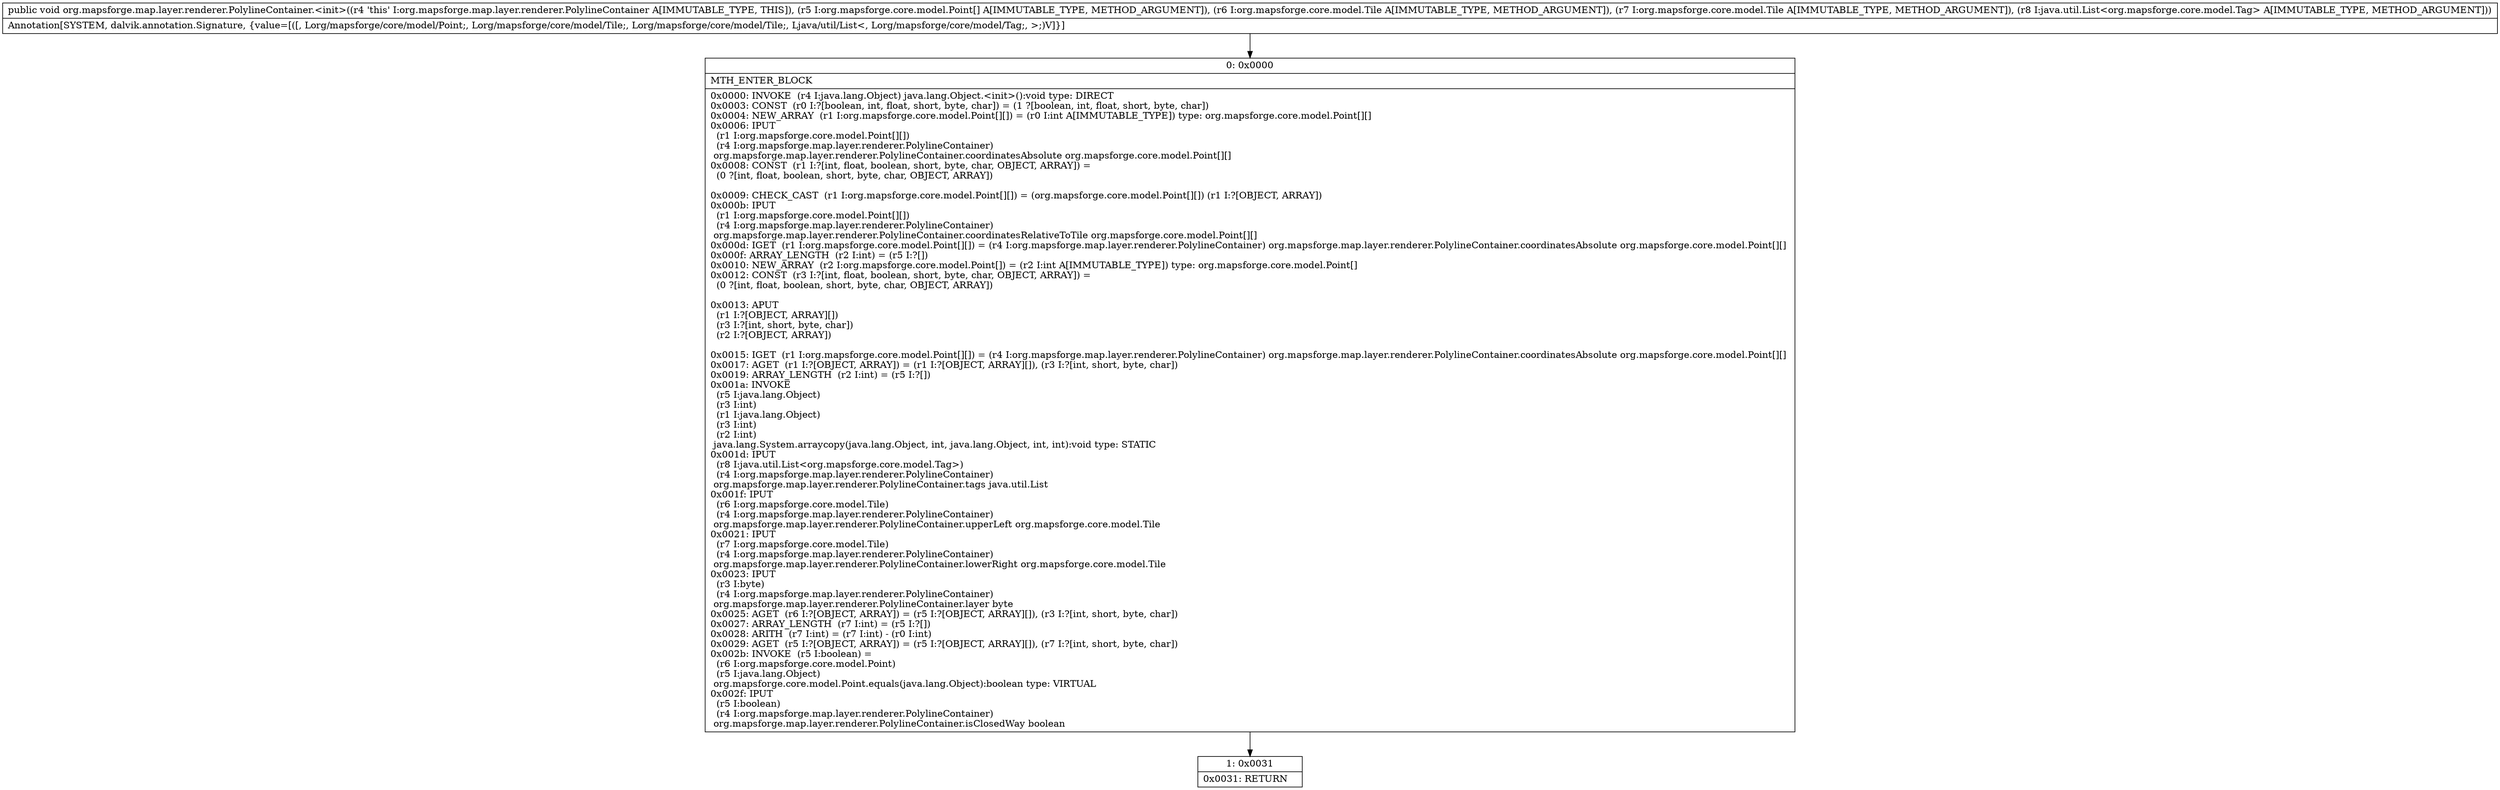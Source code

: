 digraph "CFG fororg.mapsforge.map.layer.renderer.PolylineContainer.\<init\>([Lorg\/mapsforge\/core\/model\/Point;Lorg\/mapsforge\/core\/model\/Tile;Lorg\/mapsforge\/core\/model\/Tile;Ljava\/util\/List;)V" {
Node_0 [shape=record,label="{0\:\ 0x0000|MTH_ENTER_BLOCK\l|0x0000: INVOKE  (r4 I:java.lang.Object) java.lang.Object.\<init\>():void type: DIRECT \l0x0003: CONST  (r0 I:?[boolean, int, float, short, byte, char]) = (1 ?[boolean, int, float, short, byte, char]) \l0x0004: NEW_ARRAY  (r1 I:org.mapsforge.core.model.Point[][]) = (r0 I:int A[IMMUTABLE_TYPE]) type: org.mapsforge.core.model.Point[][] \l0x0006: IPUT  \l  (r1 I:org.mapsforge.core.model.Point[][])\l  (r4 I:org.mapsforge.map.layer.renderer.PolylineContainer)\l org.mapsforge.map.layer.renderer.PolylineContainer.coordinatesAbsolute org.mapsforge.core.model.Point[][] \l0x0008: CONST  (r1 I:?[int, float, boolean, short, byte, char, OBJECT, ARRAY]) = \l  (0 ?[int, float, boolean, short, byte, char, OBJECT, ARRAY])\l \l0x0009: CHECK_CAST  (r1 I:org.mapsforge.core.model.Point[][]) = (org.mapsforge.core.model.Point[][]) (r1 I:?[OBJECT, ARRAY]) \l0x000b: IPUT  \l  (r1 I:org.mapsforge.core.model.Point[][])\l  (r4 I:org.mapsforge.map.layer.renderer.PolylineContainer)\l org.mapsforge.map.layer.renderer.PolylineContainer.coordinatesRelativeToTile org.mapsforge.core.model.Point[][] \l0x000d: IGET  (r1 I:org.mapsforge.core.model.Point[][]) = (r4 I:org.mapsforge.map.layer.renderer.PolylineContainer) org.mapsforge.map.layer.renderer.PolylineContainer.coordinatesAbsolute org.mapsforge.core.model.Point[][] \l0x000f: ARRAY_LENGTH  (r2 I:int) = (r5 I:?[]) \l0x0010: NEW_ARRAY  (r2 I:org.mapsforge.core.model.Point[]) = (r2 I:int A[IMMUTABLE_TYPE]) type: org.mapsforge.core.model.Point[] \l0x0012: CONST  (r3 I:?[int, float, boolean, short, byte, char, OBJECT, ARRAY]) = \l  (0 ?[int, float, boolean, short, byte, char, OBJECT, ARRAY])\l \l0x0013: APUT  \l  (r1 I:?[OBJECT, ARRAY][])\l  (r3 I:?[int, short, byte, char])\l  (r2 I:?[OBJECT, ARRAY])\l \l0x0015: IGET  (r1 I:org.mapsforge.core.model.Point[][]) = (r4 I:org.mapsforge.map.layer.renderer.PolylineContainer) org.mapsforge.map.layer.renderer.PolylineContainer.coordinatesAbsolute org.mapsforge.core.model.Point[][] \l0x0017: AGET  (r1 I:?[OBJECT, ARRAY]) = (r1 I:?[OBJECT, ARRAY][]), (r3 I:?[int, short, byte, char]) \l0x0019: ARRAY_LENGTH  (r2 I:int) = (r5 I:?[]) \l0x001a: INVOKE  \l  (r5 I:java.lang.Object)\l  (r3 I:int)\l  (r1 I:java.lang.Object)\l  (r3 I:int)\l  (r2 I:int)\l java.lang.System.arraycopy(java.lang.Object, int, java.lang.Object, int, int):void type: STATIC \l0x001d: IPUT  \l  (r8 I:java.util.List\<org.mapsforge.core.model.Tag\>)\l  (r4 I:org.mapsforge.map.layer.renderer.PolylineContainer)\l org.mapsforge.map.layer.renderer.PolylineContainer.tags java.util.List \l0x001f: IPUT  \l  (r6 I:org.mapsforge.core.model.Tile)\l  (r4 I:org.mapsforge.map.layer.renderer.PolylineContainer)\l org.mapsforge.map.layer.renderer.PolylineContainer.upperLeft org.mapsforge.core.model.Tile \l0x0021: IPUT  \l  (r7 I:org.mapsforge.core.model.Tile)\l  (r4 I:org.mapsforge.map.layer.renderer.PolylineContainer)\l org.mapsforge.map.layer.renderer.PolylineContainer.lowerRight org.mapsforge.core.model.Tile \l0x0023: IPUT  \l  (r3 I:byte)\l  (r4 I:org.mapsforge.map.layer.renderer.PolylineContainer)\l org.mapsforge.map.layer.renderer.PolylineContainer.layer byte \l0x0025: AGET  (r6 I:?[OBJECT, ARRAY]) = (r5 I:?[OBJECT, ARRAY][]), (r3 I:?[int, short, byte, char]) \l0x0027: ARRAY_LENGTH  (r7 I:int) = (r5 I:?[]) \l0x0028: ARITH  (r7 I:int) = (r7 I:int) \- (r0 I:int) \l0x0029: AGET  (r5 I:?[OBJECT, ARRAY]) = (r5 I:?[OBJECT, ARRAY][]), (r7 I:?[int, short, byte, char]) \l0x002b: INVOKE  (r5 I:boolean) = \l  (r6 I:org.mapsforge.core.model.Point)\l  (r5 I:java.lang.Object)\l org.mapsforge.core.model.Point.equals(java.lang.Object):boolean type: VIRTUAL \l0x002f: IPUT  \l  (r5 I:boolean)\l  (r4 I:org.mapsforge.map.layer.renderer.PolylineContainer)\l org.mapsforge.map.layer.renderer.PolylineContainer.isClosedWay boolean \l}"];
Node_1 [shape=record,label="{1\:\ 0x0031|0x0031: RETURN   \l}"];
MethodNode[shape=record,label="{public void org.mapsforge.map.layer.renderer.PolylineContainer.\<init\>((r4 'this' I:org.mapsforge.map.layer.renderer.PolylineContainer A[IMMUTABLE_TYPE, THIS]), (r5 I:org.mapsforge.core.model.Point[] A[IMMUTABLE_TYPE, METHOD_ARGUMENT]), (r6 I:org.mapsforge.core.model.Tile A[IMMUTABLE_TYPE, METHOD_ARGUMENT]), (r7 I:org.mapsforge.core.model.Tile A[IMMUTABLE_TYPE, METHOD_ARGUMENT]), (r8 I:java.util.List\<org.mapsforge.core.model.Tag\> A[IMMUTABLE_TYPE, METHOD_ARGUMENT]))  | Annotation[SYSTEM, dalvik.annotation.Signature, \{value=[([, Lorg\/mapsforge\/core\/model\/Point;, Lorg\/mapsforge\/core\/model\/Tile;, Lorg\/mapsforge\/core\/model\/Tile;, Ljava\/util\/List\<, Lorg\/mapsforge\/core\/model\/Tag;, \>;)V]\}]\l}"];
MethodNode -> Node_0;
Node_0 -> Node_1;
}

